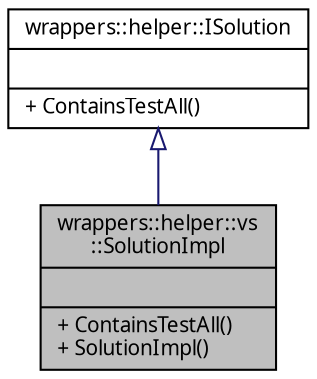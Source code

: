 digraph "wrappers::helper::vs::SolutionImpl"
{
 // INTERACTIVE_SVG=YES
  edge [fontname="Verdana",fontsize="10",labelfontname="Verdana",labelfontsize="10"];
  node [fontname="Verdana",fontsize="10",shape=record];
  Node1 [label="{wrappers::helper::vs\l::SolutionImpl\n||+ ContainsTestAll()\l+ SolutionImpl()\l}",height=0.2,width=0.4,color="black", fillcolor="grey75", style="filled", fontcolor="black"];
  Node2 -> Node1 [dir="back",color="midnightblue",fontsize="10",style="solid",arrowtail="onormal",fontname="Verdana"];
  Node2 [label="{wrappers::helper::ISolution\n||+ ContainsTestAll()\l}",height=0.2,width=0.4,color="black", fillcolor="white", style="filled",URL="$classwrappers_1_1helper_1_1_i_solution.html",tooltip="Класс входит в Проект Helper   Интерфейс, содержащий функции проверки состояния решения. "];
}

